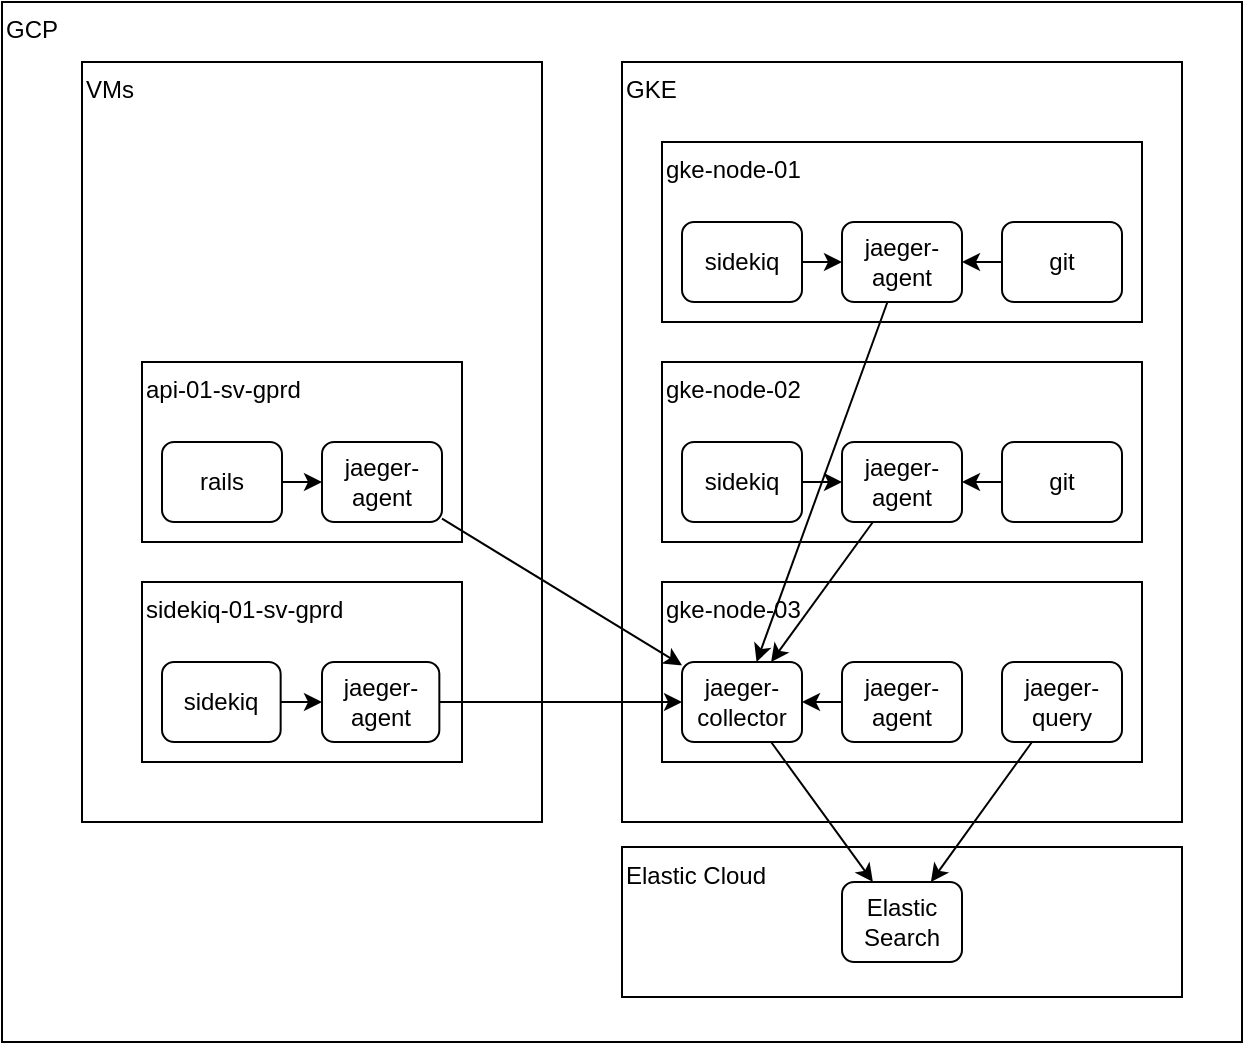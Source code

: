 <mxfile version="14.0.0" type="device"><diagram id="-udPAJ4QMDoQmQUbEjJY" name="Page-1"><mxGraphModel dx="859" dy="943" grid="1" gridSize="10" guides="1" tooltips="1" connect="1" arrows="1" fold="1" page="1" pageScale="1" pageWidth="827" pageHeight="1169" math="0" shadow="0"><root><mxCell id="0"/><mxCell id="1" parent="0"/><mxCell id="5_g1hJyR0p_mKQ26qMm7-1" value="GCP" style="rounded=0;whiteSpace=wrap;html=1;align=left;verticalAlign=top;" vertex="1" parent="1"><mxGeometry x="210" y="540" width="620" height="520" as="geometry"/></mxCell><mxCell id="5_g1hJyR0p_mKQ26qMm7-2" value="VMs" style="rounded=0;whiteSpace=wrap;html=1;align=left;verticalAlign=top;" vertex="1" parent="1"><mxGeometry x="250" y="570" width="230" height="380" as="geometry"/></mxCell><mxCell id="5_g1hJyR0p_mKQ26qMm7-5" value="GKE" style="rounded=0;whiteSpace=wrap;html=1;align=left;verticalAlign=top;" vertex="1" parent="1"><mxGeometry x="520" y="570" width="280" height="380" as="geometry"/></mxCell><mxCell id="5_g1hJyR0p_mKQ26qMm7-7" value="Elastic Cloud" style="rounded=0;whiteSpace=wrap;html=1;align=left;verticalAlign=top;" vertex="1" parent="1"><mxGeometry x="520" y="962.5" width="280" height="75" as="geometry"/></mxCell><mxCell id="5_g1hJyR0p_mKQ26qMm7-19" value="" style="group" vertex="1" connectable="0" parent="1"><mxGeometry x="290" y="720" width="150" height="90" as="geometry"/></mxCell><mxCell id="5_g1hJyR0p_mKQ26qMm7-10" value="&lt;span style=&quot;font-family: &amp;quot;helvetica&amp;quot;&quot;&gt;api-01-sv-gprd&lt;br&gt;&lt;/span&gt;" style="rounded=0;whiteSpace=wrap;html=1;align=left;verticalAlign=top;" vertex="1" parent="5_g1hJyR0p_mKQ26qMm7-19"><mxGeometry x="-10" width="160" height="90" as="geometry"/></mxCell><mxCell id="5_g1hJyR0p_mKQ26qMm7-40" style="edgeStyle=orthogonalEdgeStyle;rounded=0;orthogonalLoop=1;jettySize=auto;html=1;exitX=1;exitY=0.5;exitDx=0;exitDy=0;entryX=0;entryY=0.5;entryDx=0;entryDy=0;" edge="1" parent="5_g1hJyR0p_mKQ26qMm7-19" source="5_g1hJyR0p_mKQ26qMm7-9" target="5_g1hJyR0p_mKQ26qMm7-12"><mxGeometry relative="1" as="geometry"/></mxCell><mxCell id="5_g1hJyR0p_mKQ26qMm7-9" value="rails" style="rounded=1;whiteSpace=wrap;html=1;" vertex="1" parent="5_g1hJyR0p_mKQ26qMm7-19"><mxGeometry y="40" width="60" height="40" as="geometry"/></mxCell><mxCell id="5_g1hJyR0p_mKQ26qMm7-12" value="jaeger-agent" style="rounded=1;whiteSpace=wrap;html=1;" vertex="1" parent="5_g1hJyR0p_mKQ26qMm7-19"><mxGeometry x="80" y="40" width="60" height="40" as="geometry"/></mxCell><mxCell id="5_g1hJyR0p_mKQ26qMm7-20" value="" style="group" vertex="1" connectable="0" parent="1"><mxGeometry x="270" y="830" width="170" height="90" as="geometry"/></mxCell><mxCell id="5_g1hJyR0p_mKQ26qMm7-21" value="&lt;span style=&quot;font-family: &amp;#34;helvetica&amp;#34;&quot;&gt;sidekiq-01-sv-gprd&lt;br&gt;&lt;/span&gt;" style="rounded=0;whiteSpace=wrap;html=1;align=left;verticalAlign=top;" vertex="1" parent="5_g1hJyR0p_mKQ26qMm7-20"><mxGeometry x="10" width="160" height="90" as="geometry"/></mxCell><mxCell id="5_g1hJyR0p_mKQ26qMm7-41" style="edgeStyle=orthogonalEdgeStyle;rounded=0;orthogonalLoop=1;jettySize=auto;html=1;exitX=1;exitY=0.5;exitDx=0;exitDy=0;entryX=0;entryY=0.5;entryDx=0;entryDy=0;" edge="1" parent="5_g1hJyR0p_mKQ26qMm7-20" source="5_g1hJyR0p_mKQ26qMm7-22" target="5_g1hJyR0p_mKQ26qMm7-23"><mxGeometry relative="1" as="geometry"/></mxCell><mxCell id="5_g1hJyR0p_mKQ26qMm7-22" value="sidekiq" style="rounded=1;whiteSpace=wrap;html=1;" vertex="1" parent="5_g1hJyR0p_mKQ26qMm7-20"><mxGeometry x="20" y="40" width="59.33" height="40" as="geometry"/></mxCell><mxCell id="5_g1hJyR0p_mKQ26qMm7-23" value="jaeger-agent" style="rounded=1;whiteSpace=wrap;html=1;" vertex="1" parent="5_g1hJyR0p_mKQ26qMm7-20"><mxGeometry x="100" y="40" width="58.67" height="40" as="geometry"/></mxCell><mxCell id="5_g1hJyR0p_mKQ26qMm7-24" value="" style="group" vertex="1" connectable="0" parent="1"><mxGeometry x="540" y="610" width="240" height="90" as="geometry"/></mxCell><mxCell id="5_g1hJyR0p_mKQ26qMm7-25" value="&lt;span style=&quot;font-family: &amp;#34;helvetica&amp;#34;&quot;&gt;gke-node-01&lt;br&gt;&lt;/span&gt;" style="rounded=0;whiteSpace=wrap;html=1;align=left;verticalAlign=top;" vertex="1" parent="5_g1hJyR0p_mKQ26qMm7-24"><mxGeometry width="240" height="90" as="geometry"/></mxCell><mxCell id="5_g1hJyR0p_mKQ26qMm7-43" style="edgeStyle=orthogonalEdgeStyle;rounded=0;orthogonalLoop=1;jettySize=auto;html=1;exitX=1;exitY=0.5;exitDx=0;exitDy=0;entryX=0;entryY=0.5;entryDx=0;entryDy=0;" edge="1" parent="5_g1hJyR0p_mKQ26qMm7-24" source="5_g1hJyR0p_mKQ26qMm7-26" target="5_g1hJyR0p_mKQ26qMm7-27"><mxGeometry relative="1" as="geometry"/></mxCell><mxCell id="5_g1hJyR0p_mKQ26qMm7-26" value="sidekiq" style="rounded=1;whiteSpace=wrap;html=1;" vertex="1" parent="5_g1hJyR0p_mKQ26qMm7-24"><mxGeometry x="10" y="40" width="60" height="40" as="geometry"/></mxCell><mxCell id="5_g1hJyR0p_mKQ26qMm7-27" value="jaeger-agent" style="rounded=1;whiteSpace=wrap;html=1;" vertex="1" parent="5_g1hJyR0p_mKQ26qMm7-24"><mxGeometry x="90" y="40" width="60" height="40" as="geometry"/></mxCell><mxCell id="5_g1hJyR0p_mKQ26qMm7-44" style="edgeStyle=orthogonalEdgeStyle;rounded=0;orthogonalLoop=1;jettySize=auto;html=1;exitX=0;exitY=0.5;exitDx=0;exitDy=0;entryX=1;entryY=0.5;entryDx=0;entryDy=0;" edge="1" parent="5_g1hJyR0p_mKQ26qMm7-24" source="5_g1hJyR0p_mKQ26qMm7-28" target="5_g1hJyR0p_mKQ26qMm7-27"><mxGeometry relative="1" as="geometry"/></mxCell><mxCell id="5_g1hJyR0p_mKQ26qMm7-28" value="git" style="rounded=1;whiteSpace=wrap;html=1;" vertex="1" parent="5_g1hJyR0p_mKQ26qMm7-24"><mxGeometry x="170" y="40" width="60" height="40" as="geometry"/></mxCell><mxCell id="5_g1hJyR0p_mKQ26qMm7-48" value="" style="group" vertex="1" connectable="0" parent="1"><mxGeometry x="540" y="720" width="240" height="90" as="geometry"/></mxCell><mxCell id="5_g1hJyR0p_mKQ26qMm7-49" value="&lt;span style=&quot;font-family: &amp;#34;helvetica&amp;#34;&quot;&gt;gke-node-02&lt;br&gt;&lt;/span&gt;" style="rounded=0;whiteSpace=wrap;html=1;align=left;verticalAlign=top;" vertex="1" parent="5_g1hJyR0p_mKQ26qMm7-48"><mxGeometry width="240" height="90" as="geometry"/></mxCell><mxCell id="5_g1hJyR0p_mKQ26qMm7-50" style="edgeStyle=orthogonalEdgeStyle;rounded=0;orthogonalLoop=1;jettySize=auto;html=1;exitX=1;exitY=0.5;exitDx=0;exitDy=0;entryX=0;entryY=0.5;entryDx=0;entryDy=0;" edge="1" parent="5_g1hJyR0p_mKQ26qMm7-48" source="5_g1hJyR0p_mKQ26qMm7-51" target="5_g1hJyR0p_mKQ26qMm7-52"><mxGeometry relative="1" as="geometry"/></mxCell><mxCell id="5_g1hJyR0p_mKQ26qMm7-51" value="sidekiq" style="rounded=1;whiteSpace=wrap;html=1;" vertex="1" parent="5_g1hJyR0p_mKQ26qMm7-48"><mxGeometry x="10" y="40" width="60" height="40" as="geometry"/></mxCell><mxCell id="5_g1hJyR0p_mKQ26qMm7-52" value="jaeger-agent" style="rounded=1;whiteSpace=wrap;html=1;" vertex="1" parent="5_g1hJyR0p_mKQ26qMm7-48"><mxGeometry x="90" y="40" width="60" height="40" as="geometry"/></mxCell><mxCell id="5_g1hJyR0p_mKQ26qMm7-53" style="edgeStyle=orthogonalEdgeStyle;rounded=0;orthogonalLoop=1;jettySize=auto;html=1;exitX=0;exitY=0.5;exitDx=0;exitDy=0;entryX=1;entryY=0.5;entryDx=0;entryDy=0;" edge="1" parent="5_g1hJyR0p_mKQ26qMm7-48" source="5_g1hJyR0p_mKQ26qMm7-54" target="5_g1hJyR0p_mKQ26qMm7-52"><mxGeometry relative="1" as="geometry"/></mxCell><mxCell id="5_g1hJyR0p_mKQ26qMm7-54" value="git" style="rounded=1;whiteSpace=wrap;html=1;" vertex="1" parent="5_g1hJyR0p_mKQ26qMm7-48"><mxGeometry x="170" y="40" width="60" height="40" as="geometry"/></mxCell><mxCell id="5_g1hJyR0p_mKQ26qMm7-55" value="" style="group" vertex="1" connectable="0" parent="1"><mxGeometry x="540" y="830" width="240" height="90" as="geometry"/></mxCell><mxCell id="5_g1hJyR0p_mKQ26qMm7-56" value="&lt;span style=&quot;font-family: &amp;#34;helvetica&amp;#34;&quot;&gt;gke-node-03&lt;br&gt;&lt;/span&gt;" style="rounded=0;whiteSpace=wrap;html=1;align=left;verticalAlign=top;" vertex="1" parent="5_g1hJyR0p_mKQ26qMm7-55"><mxGeometry width="240" height="90" as="geometry"/></mxCell><mxCell id="5_g1hJyR0p_mKQ26qMm7-58" value="jaeger-collector" style="rounded=1;whiteSpace=wrap;html=1;" vertex="1" parent="5_g1hJyR0p_mKQ26qMm7-55"><mxGeometry x="10" y="40" width="60" height="40" as="geometry"/></mxCell><mxCell id="5_g1hJyR0p_mKQ26qMm7-74" style="edgeStyle=none;rounded=0;orthogonalLoop=1;jettySize=auto;html=1;" edge="1" parent="5_g1hJyR0p_mKQ26qMm7-55" source="5_g1hJyR0p_mKQ26qMm7-59" target="5_g1hJyR0p_mKQ26qMm7-58"><mxGeometry relative="1" as="geometry"/></mxCell><mxCell id="5_g1hJyR0p_mKQ26qMm7-59" value="jaeger-agent" style="rounded=1;whiteSpace=wrap;html=1;" vertex="1" parent="5_g1hJyR0p_mKQ26qMm7-55"><mxGeometry x="90" y="40" width="60" height="40" as="geometry"/></mxCell><mxCell id="5_g1hJyR0p_mKQ26qMm7-61" value="jaeger-query" style="rounded=1;whiteSpace=wrap;html=1;" vertex="1" parent="5_g1hJyR0p_mKQ26qMm7-55"><mxGeometry x="170" y="40" width="60" height="40" as="geometry"/></mxCell><mxCell id="5_g1hJyR0p_mKQ26qMm7-67" value="Elastic Search" style="rounded=1;whiteSpace=wrap;html=1;" vertex="1" parent="1"><mxGeometry x="630" y="980" width="60" height="40" as="geometry"/></mxCell><mxCell id="5_g1hJyR0p_mKQ26qMm7-68" style="rounded=0;orthogonalLoop=1;jettySize=auto;html=1;" edge="1" parent="1" source="5_g1hJyR0p_mKQ26qMm7-12" target="5_g1hJyR0p_mKQ26qMm7-58"><mxGeometry relative="1" as="geometry"/></mxCell><mxCell id="5_g1hJyR0p_mKQ26qMm7-69" style="rounded=0;orthogonalLoop=1;jettySize=auto;html=1;" edge="1" parent="1" source="5_g1hJyR0p_mKQ26qMm7-23" target="5_g1hJyR0p_mKQ26qMm7-58"><mxGeometry relative="1" as="geometry"/></mxCell><mxCell id="5_g1hJyR0p_mKQ26qMm7-70" style="rounded=0;orthogonalLoop=1;jettySize=auto;html=1;" edge="1" parent="1" source="5_g1hJyR0p_mKQ26qMm7-27" target="5_g1hJyR0p_mKQ26qMm7-58"><mxGeometry relative="1" as="geometry"/></mxCell><mxCell id="5_g1hJyR0p_mKQ26qMm7-71" style="edgeStyle=none;rounded=0;orthogonalLoop=1;jettySize=auto;html=1;" edge="1" parent="1" source="5_g1hJyR0p_mKQ26qMm7-52" target="5_g1hJyR0p_mKQ26qMm7-58"><mxGeometry relative="1" as="geometry"/></mxCell><mxCell id="5_g1hJyR0p_mKQ26qMm7-72" style="edgeStyle=none;rounded=0;orthogonalLoop=1;jettySize=auto;html=1;" edge="1" parent="1" source="5_g1hJyR0p_mKQ26qMm7-58" target="5_g1hJyR0p_mKQ26qMm7-67"><mxGeometry relative="1" as="geometry"/></mxCell><mxCell id="5_g1hJyR0p_mKQ26qMm7-73" style="edgeStyle=none;rounded=0;orthogonalLoop=1;jettySize=auto;html=1;exitX=0.25;exitY=1;exitDx=0;exitDy=0;" edge="1" parent="1" source="5_g1hJyR0p_mKQ26qMm7-61" target="5_g1hJyR0p_mKQ26qMm7-67"><mxGeometry relative="1" as="geometry"/></mxCell></root></mxGraphModel></diagram></mxfile>
